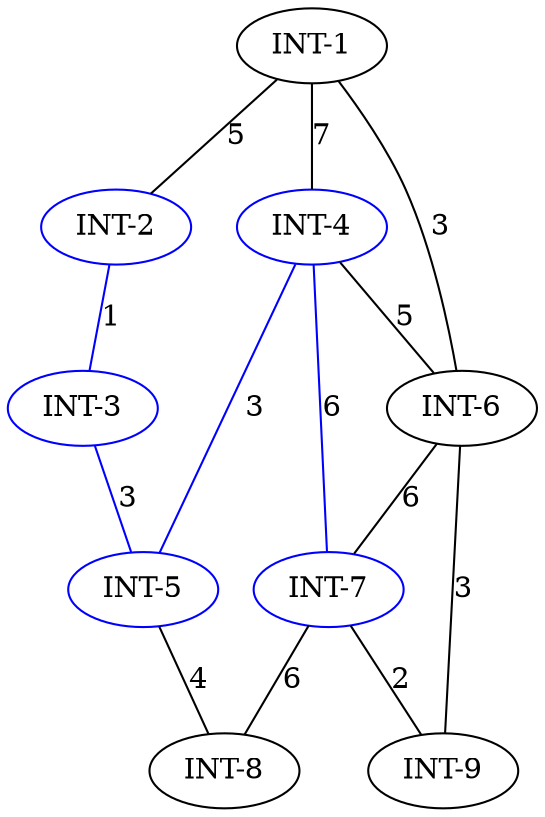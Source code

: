 strict graph G {
  1 [ color="black" label="INT-1" ];
  2 [ color="blue" label="INT-2" ];
  3 [ color="blue" label="INT-3" ];
  4 [ color="blue" label="INT-4" ];
  5 [ color="blue" label="INT-5" ];
  6 [ color="black" label="INT-6" ];
  7 [ color="blue" label="INT-7" ];
  8 [ color="black" label="INT-8" ];
  9 [ color="black" label="INT-9" ];
  1 -- 6 [ color="black" label="3" ];
  1 -- 2 [ color="black" label="5" ];
  1 -- 4 [ color="black" label="7" ];
  4 -- 7 [ color="blue" label="6" ];
  4 -- 5 [ color="blue" label="3" ];
  4 -- 6 [ color="black" label="5" ];
  5 -- 8 [ color="black" label="4" ];
  6 -- 9 [ color="black" label="3" ];
  6 -- 7 [ color="black" label="6" ];
  7 -- 8 [ color="black" label="6" ];
  7 -- 9 [ color="black" label="2" ];
  2 -- 3 [ color="blue" label="1" ];
  3 -- 5 [ color="blue" label="3" ];
}
